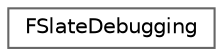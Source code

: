 digraph "Graphical Class Hierarchy"
{
 // INTERACTIVE_SVG=YES
 // LATEX_PDF_SIZE
  bgcolor="transparent";
  edge [fontname=Helvetica,fontsize=10,labelfontname=Helvetica,labelfontsize=10];
  node [fontname=Helvetica,fontsize=10,shape=box,height=0.2,width=0.4];
  rankdir="LR";
  Node0 [id="Node000000",label="FSlateDebugging",height=0.2,width=0.4,color="grey40", fillcolor="white", style="filled",URL="$d0/dcc/classFSlateDebugging.html",tooltip=" "];
}
